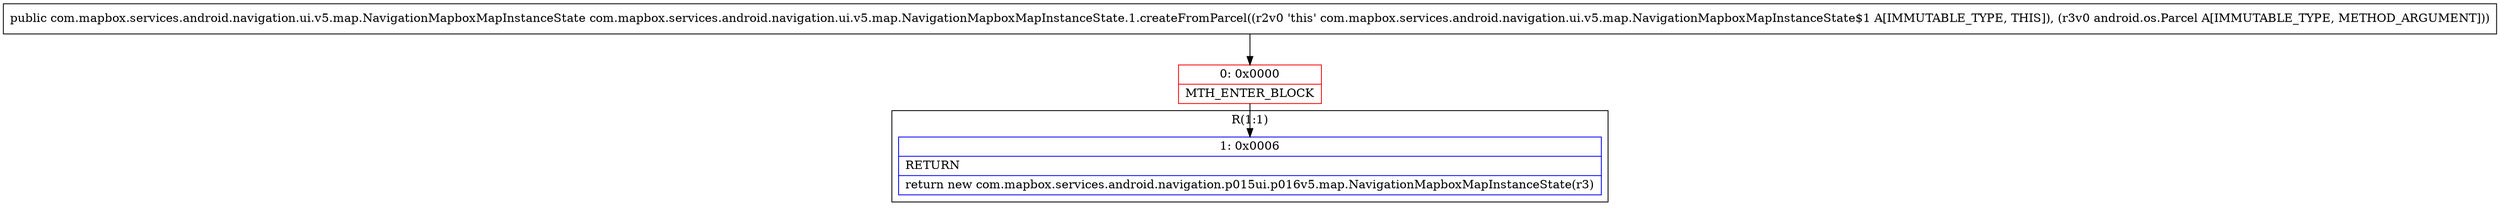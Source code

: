 digraph "CFG forcom.mapbox.services.android.navigation.ui.v5.map.NavigationMapboxMapInstanceState.1.createFromParcel(Landroid\/os\/Parcel;)Lcom\/mapbox\/services\/android\/navigation\/ui\/v5\/map\/NavigationMapboxMapInstanceState;" {
subgraph cluster_Region_965764341 {
label = "R(1:1)";
node [shape=record,color=blue];
Node_1 [shape=record,label="{1\:\ 0x0006|RETURN\l|return new com.mapbox.services.android.navigation.p015ui.p016v5.map.NavigationMapboxMapInstanceState(r3)\l}"];
}
Node_0 [shape=record,color=red,label="{0\:\ 0x0000|MTH_ENTER_BLOCK\l}"];
MethodNode[shape=record,label="{public com.mapbox.services.android.navigation.ui.v5.map.NavigationMapboxMapInstanceState com.mapbox.services.android.navigation.ui.v5.map.NavigationMapboxMapInstanceState.1.createFromParcel((r2v0 'this' com.mapbox.services.android.navigation.ui.v5.map.NavigationMapboxMapInstanceState$1 A[IMMUTABLE_TYPE, THIS]), (r3v0 android.os.Parcel A[IMMUTABLE_TYPE, METHOD_ARGUMENT])) }"];
MethodNode -> Node_0;
Node_0 -> Node_1;
}

